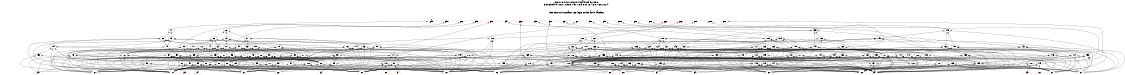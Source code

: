 # Network structure generated by ABC

digraph network {
size = "7.5,10";
center = true;
edge [dir = back];

{
  node [shape = plaintext];
  edge [style = invis];
  LevelTitle1 [label=""];
  LevelTitle2 [label=""];
  Level6 [label = ""];
  Level5 [label = ""];
  Level4 [label = ""];
  Level3 [label = ""];
  Level2 [label = ""];
  Level1 [label = ""];
  Level0 [label = ""];
  LevelTitle1 ->  LevelTitle2 ->  Level6 ->  Level5 ->  Level4 ->  Level3 ->  Level2 ->  Level1 ->  Level0;
}

{
  rank = same;
  LevelTitle1;
  title1 [shape=plaintext,
          fontsize=20,
          fontname = "Times-Roman",
          label="Network structure visualized by ABC\nBenchmark \"top\". Time was Wed Oct 16 16:07:38 2024. "
         ];
}

{
  rank = same;
  LevelTitle2;
  title2 [shape=plaintext,
          fontsize=18,
          fontname = "Times-Roman",
          label="The network contains 133 logic nodes and 0 latches.\n"
         ];
}

{
  rank = same;
  Level6;
  Node25 [label = "pa0", shape = invtriangle, color = coral, fillcolor = coral];
  Node26 [label = "pb0", shape = invtriangle, color = coral, fillcolor = coral];
  Node27 [label = "pc0", shape = invtriangle, color = coral, fillcolor = coral];
  Node28 [label = "pd0", shape = invtriangle, color = coral, fillcolor = coral];
  Node29 [label = "pe0", shape = invtriangle, color = coral, fillcolor = coral];
  Node30 [label = "pf0", shape = invtriangle, color = coral, fillcolor = coral];
  Node31 [label = "pg0", shape = invtriangle, color = coral, fillcolor = coral];
  Node32 [label = "ph0", shape = invtriangle, color = coral, fillcolor = coral];
  Node33 [label = "pi0", shape = invtriangle, color = coral, fillcolor = coral];
  Node34 [label = "pj0", shape = invtriangle, color = coral, fillcolor = coral];
  Node35 [label = "pz", shape = invtriangle, color = coral, fillcolor = coral];
  Node36 [label = "pk0", shape = invtriangle, color = coral, fillcolor = coral];
  Node37 [label = "pl0", shape = invtriangle, color = coral, fillcolor = coral];
  Node38 [label = "pm0", shape = invtriangle, color = coral, fillcolor = coral];
  Node39 [label = "pn0", shape = invtriangle, color = coral, fillcolor = coral];
  Node40 [label = "po0", shape = invtriangle, color = coral, fillcolor = coral];
  Node41 [label = "pp0", shape = invtriangle, color = coral, fillcolor = coral];
  Node42 [label = "pq0", shape = invtriangle, color = coral, fillcolor = coral];
  Node43 [label = "pr0", shape = invtriangle, color = coral, fillcolor = coral];
  Node44 [label = "ps0", shape = invtriangle, color = coral, fillcolor = coral];
  Node45 [label = "pt0", shape = invtriangle, color = coral, fillcolor = coral];
}

{
  rank = same;
  Level5;
  Node47 [label = "47\n", shape = ellipse];
  Node62 [label = "62\n", shape = ellipse];
  Node135 [label = "135\n", shape = ellipse];
  Node148 [label = "148\n", shape = ellipse];
}

{
  rank = same;
  Level4;
  Node48 [label = "48\n", shape = ellipse];
  Node56 [label = "56\n", shape = ellipse];
  Node63 [label = "63\n", shape = ellipse];
  Node78 [label = "78\n", shape = ellipse];
  Node91 [label = "91\n", shape = ellipse];
  Node105 [label = "105\n", shape = ellipse];
  Node119 [label = "119\n", shape = ellipse];
  Node136 [label = "136\n", shape = ellipse];
  Node149 [label = "149\n", shape = ellipse];
  Node154 [label = "154\n", shape = ellipse];
  Node160 [label = "160\n", shape = ellipse];
  Node167 [label = "167\n", shape = ellipse];
  Node173 [label = "173\n", shape = ellipse];
}

{
  rank = same;
  Level3;
  Node49 [label = "49\n", shape = ellipse];
  Node54 [label = "54\n", shape = ellipse];
  Node64 [label = "64\n", shape = ellipse];
  Node70 [label = "70\n", shape = ellipse];
  Node72 [label = "72\n", shape = ellipse];
  Node74 [label = "74\n", shape = ellipse];
  Node76 [label = "76\n", shape = ellipse];
  Node79 [label = "79\n", shape = ellipse];
  Node85 [label = "85\n", shape = ellipse];
  Node87 [label = "87\n", shape = ellipse];
  Node89 [label = "89\n", shape = ellipse];
  Node92 [label = "92\n", shape = ellipse];
  Node93 [label = "93\n", shape = ellipse];
  Node94 [label = "94\n", shape = ellipse];
  Node95 [label = "95\n", shape = ellipse];
  Node106 [label = "106\n", shape = ellipse];
  Node111 [label = "111\n", shape = ellipse];
  Node120 [label = "120\n", shape = ellipse];
  Node124 [label = "124\n", shape = ellipse];
  Node125 [label = "125\n", shape = ellipse];
  Node127 [label = "127\n", shape = ellipse];
  Node128 [label = "128\n", shape = ellipse];
  Node129 [label = "129\n", shape = ellipse];
  Node137 [label = "137\n", shape = ellipse];
  Node142 [label = "142\n", shape = ellipse];
  Node145 [label = "145\n", shape = ellipse];
  Node146 [label = "146\n", shape = ellipse];
  Node150 [label = "150\n", shape = ellipse];
  Node152 [label = "152\n", shape = ellipse];
  Node155 [label = "155\n", shape = ellipse];
  Node161 [label = "161\n", shape = ellipse];
  Node168 [label = "168\n", shape = ellipse];
  Node170 [label = "170\n", shape = ellipse];
  Node174 [label = "174\n", shape = ellipse];
}

{
  rank = same;
  Level2;
  Node50 [label = "50\n", shape = ellipse];
  Node55 [label = "55\n", shape = ellipse];
  Node57 [label = "57\n", shape = ellipse];
  Node65 [label = "65\n", shape = ellipse];
  Node69 [label = "69\n", shape = ellipse];
  Node71 [label = "71\n", shape = ellipse];
  Node73 [label = "73\n", shape = ellipse];
  Node75 [label = "75\n", shape = ellipse];
  Node77 [label = "77\n", shape = ellipse];
  Node80 [label = "80\n", shape = ellipse];
  Node81 [label = "81\n", shape = ellipse];
  Node82 [label = "82\n", shape = ellipse];
  Node83 [label = "83\n", shape = ellipse];
  Node86 [label = "86\n", shape = ellipse];
  Node90 [label = "90\n", shape = ellipse];
  Node96 [label = "96\n", shape = ellipse];
  Node98 [label = "98\n", shape = ellipse];
  Node107 [label = "107\n", shape = ellipse];
  Node109 [label = "109\n", shape = ellipse];
  Node110 [label = "110\n", shape = ellipse];
  Node112 [label = "112\n", shape = ellipse];
  Node113 [label = "113\n", shape = ellipse];
  Node117 [label = "117\n", shape = ellipse];
  Node121 [label = "121\n", shape = ellipse];
  Node126 [label = "126\n", shape = ellipse];
  Node130 [label = "130\n", shape = ellipse];
  Node132 [label = "132\n", shape = ellipse];
  Node133 [label = "133\n", shape = ellipse];
  Node134 [label = "134\n", shape = ellipse];
  Node138 [label = "138\n", shape = ellipse];
  Node140 [label = "140\n", shape = ellipse];
  Node141 [label = "141\n", shape = ellipse];
  Node143 [label = "143\n", shape = ellipse];
  Node144 [label = "144\n", shape = ellipse];
  Node147 [label = "147\n", shape = ellipse];
  Node151 [label = "151\n", shape = ellipse];
  Node153 [label = "153\n", shape = ellipse];
  Node156 [label = "156\n", shape = ellipse];
  Node158 [label = "158\n", shape = ellipse];
  Node162 [label = "162\n", shape = ellipse];
  Node164 [label = "164\n", shape = ellipse];
  Node169 [label = "169\n", shape = ellipse];
  Node171 [label = "171\n", shape = ellipse];
  Node175 [label = "175\n", shape = ellipse];
  Node176 [label = "176\n", shape = ellipse];
}

{
  rank = same;
  Level1;
  Node51 [label = "51\n", shape = ellipse];
  Node52 [label = "52\n", shape = ellipse];
  Node53 [label = "53\n", shape = ellipse];
  Node58 [label = "58\n", shape = ellipse];
  Node59 [label = "59\n", shape = ellipse];
  Node60 [label = "60\n", shape = ellipse];
  Node61 [label = "61\n", shape = ellipse];
  Node66 [label = "66\n", shape = ellipse];
  Node67 [label = "67\n", shape = ellipse];
  Node68 [label = "68\n", shape = ellipse];
  Node84 [label = "84\n", shape = ellipse];
  Node88 [label = "88\n", shape = ellipse];
  Node97 [label = "97\n", shape = ellipse];
  Node99 [label = "99\n", shape = ellipse];
  Node100 [label = "100\n", shape = ellipse];
  Node101 [label = "101\n", shape = ellipse];
  Node102 [label = "102\n", shape = ellipse];
  Node103 [label = "103\n", shape = ellipse];
  Node104 [label = "104\n", shape = ellipse];
  Node108 [label = "108\n", shape = ellipse];
  Node114 [label = "114\n", shape = ellipse];
  Node115 [label = "115\n", shape = ellipse];
  Node116 [label = "116\n", shape = ellipse];
  Node118 [label = "118\n", shape = ellipse];
  Node122 [label = "122\n", shape = ellipse];
  Node123 [label = "123\n", shape = ellipse];
  Node131 [label = "131\n", shape = ellipse];
  Node139 [label = "139\n", shape = ellipse];
  Node157 [label = "157\n", shape = ellipse];
  Node159 [label = "159\n", shape = ellipse];
  Node163 [label = "163\n", shape = ellipse];
  Node165 [label = "165\n", shape = ellipse];
  Node166 [label = "166\n", shape = ellipse];
  Node172 [label = "172\n", shape = ellipse];
  Node177 [label = "177\n", shape = ellipse];
  Node178 [label = "178\n", shape = ellipse];
  Node179 [label = "179\n", shape = ellipse];
}

{
  rank = same;
  Level0;
  Node1 [label = "pp", shape = triangle, color = coral, fillcolor = coral];
  Node2 [label = "pq", shape = triangle, color = coral, fillcolor = coral];
  Node3 [label = "pr", shape = triangle, color = coral, fillcolor = coral];
  Node4 [label = "ps", shape = triangle, color = coral, fillcolor = coral];
  Node5 [label = "pt", shape = triangle, color = coral, fillcolor = coral];
  Node6 [label = "pu", shape = triangle, color = coral, fillcolor = coral];
  Node7 [label = "pv", shape = triangle, color = coral, fillcolor = coral];
  Node8 [label = "pw", shape = triangle, color = coral, fillcolor = coral];
  Node9 [label = "px", shape = triangle, color = coral, fillcolor = coral];
  Node10 [label = "py", shape = triangle, color = coral, fillcolor = coral];
  Node11 [label = "pa", shape = triangle, color = coral, fillcolor = coral];
  Node12 [label = "pb", shape = triangle, color = coral, fillcolor = coral];
  Node13 [label = "pc", shape = triangle, color = coral, fillcolor = coral];
  Node14 [label = "pe", shape = triangle, color = coral, fillcolor = coral];
  Node15 [label = "pf", shape = triangle, color = coral, fillcolor = coral];
  Node16 [label = "pg", shape = triangle, color = coral, fillcolor = coral];
  Node17 [label = "ph", shape = triangle, color = coral, fillcolor = coral];
  Node18 [label = "pi", shape = triangle, color = coral, fillcolor = coral];
  Node19 [label = "pj", shape = triangle, color = coral, fillcolor = coral];
  Node20 [label = "pk", shape = triangle, color = coral, fillcolor = coral];
  Node21 [label = "pl", shape = triangle, color = coral, fillcolor = coral];
  Node22 [label = "pm", shape = triangle, color = coral, fillcolor = coral];
  Node23 [label = "pn", shape = triangle, color = coral, fillcolor = coral];
  Node24 [label = "po", shape = triangle, color = coral, fillcolor = coral];
}

title1 -> title2 [style = invis];
title2 -> Node25 [style = invis];
title2 -> Node26 [style = invis];
title2 -> Node27 [style = invis];
title2 -> Node28 [style = invis];
title2 -> Node29 [style = invis];
title2 -> Node30 [style = invis];
title2 -> Node31 [style = invis];
title2 -> Node32 [style = invis];
title2 -> Node33 [style = invis];
title2 -> Node34 [style = invis];
title2 -> Node35 [style = invis];
title2 -> Node36 [style = invis];
title2 -> Node37 [style = invis];
title2 -> Node38 [style = invis];
title2 -> Node39 [style = invis];
title2 -> Node40 [style = invis];
title2 -> Node41 [style = invis];
title2 -> Node42 [style = invis];
title2 -> Node43 [style = invis];
title2 -> Node44 [style = invis];
title2 -> Node45 [style = invis];
Node25 -> Node26 [style = invis];
Node26 -> Node27 [style = invis];
Node27 -> Node28 [style = invis];
Node28 -> Node29 [style = invis];
Node29 -> Node30 [style = invis];
Node30 -> Node31 [style = invis];
Node31 -> Node32 [style = invis];
Node32 -> Node33 [style = invis];
Node33 -> Node34 [style = invis];
Node34 -> Node35 [style = invis];
Node35 -> Node36 [style = invis];
Node36 -> Node37 [style = invis];
Node37 -> Node38 [style = invis];
Node38 -> Node39 [style = invis];
Node39 -> Node40 [style = invis];
Node40 -> Node41 [style = invis];
Node41 -> Node42 [style = invis];
Node42 -> Node43 [style = invis];
Node43 -> Node44 [style = invis];
Node44 -> Node45 [style = invis];
Node25 -> Node47 [style = solid];
Node26 -> Node57 [style = solid];
Node27 -> Node62 [style = solid];
Node28 -> Node96 [style = solid];
Node29 -> Node98 [style = solid];
Node30 -> Node101 [style = solid];
Node31 -> Node102 [style = solid];
Node32 -> Node103 [style = solid];
Node33 -> Node104 [style = solid];
Node34 -> Node105 [style = solid];
Node35 -> Node117 [style = solid];
Node36 -> Node119 [style = solid];
Node37 -> Node129 [style = solid];
Node38 -> Node135 [style = solid];
Node39 -> Node148 [style = solid];
Node40 -> Node154 [style = solid];
Node41 -> Node160 [style = solid];
Node42 -> Node167 [style = solid];
Node43 -> Node173 [style = solid];
Node44 -> Node178 [style = solid];
Node45 -> Node179 [style = solid];
Node47 -> Node48 [style = solid];
Node47 -> Node56 [style = solid];
Node48 -> Node49 [style = solid];
Node48 -> Node54 [style = solid];
Node48 -> Node55 [style = solid];
Node48 -> Node4 [style = solid];
Node48 -> Node6 [style = solid];
Node49 -> Node50 [style = solid];
Node49 -> Node53 [style = solid];
Node50 -> Node51 [style = solid];
Node50 -> Node52 [style = solid];
Node50 -> Node4 [style = solid];
Node50 -> Node5 [style = solid];
Node50 -> Node6 [style = solid];
Node51 -> Node4 [style = solid];
Node51 -> Node5 [style = solid];
Node51 -> Node7 [style = solid];
Node51 -> Node15 [style = solid];
Node52 -> Node2 [style = solid];
Node52 -> Node7 [style = solid];
Node52 -> Node8 [style = solid];
Node53 -> Node5 [style = solid];
Node53 -> Node6 [style = solid];
Node53 -> Node7 [style = solid];
Node53 -> Node10 [style = solid];
Node53 -> Node15 [style = solid];
Node54 -> Node55 [style = solid];
Node54 -> Node5 [style = solid];
Node54 -> Node7 [style = solid];
Node54 -> Node10 [style = solid];
Node55 -> Node52 [style = solid];
Node55 -> Node8 [style = solid];
Node56 -> Node49 [style = solid];
Node56 -> Node4 [style = solid];
Node56 -> Node5 [style = solid];
Node56 -> Node7 [style = solid];
Node56 -> Node10 [style = solid];
Node57 -> Node58 [style = solid];
Node57 -> Node59 [style = solid];
Node57 -> Node60 [style = solid];
Node57 -> Node61 [style = solid];
Node57 -> Node8 [style = solid];
Node58 -> Node7 [style = solid];
Node58 -> Node10 [style = solid];
Node59 -> Node4 [style = solid];
Node59 -> Node5 [style = solid];
Node60 -> Node5 [style = solid];
Node60 -> Node6 [style = solid];
Node60 -> Node7 [style = solid];
Node60 -> Node16 [style = solid];
Node61 -> Node4 [style = solid];
Node61 -> Node5 [style = solid];
Node61 -> Node7 [style = solid];
Node61 -> Node10 [style = solid];
Node62 -> Node63 [style = solid];
Node62 -> Node78 [style = solid];
Node62 -> Node91 [style = solid];
Node63 -> Node64 [style = solid];
Node63 -> Node70 [style = solid];
Node63 -> Node72 [style = solid];
Node63 -> Node74 [style = solid];
Node63 -> Node76 [style = solid];
Node64 -> Node65 [style = solid];
Node64 -> Node69 [style = solid];
Node64 -> Node4 [style = solid];
Node64 -> Node5 [style = solid];
Node64 -> Node6 [style = solid];
Node65 -> Node66 [style = solid];
Node65 -> Node67 [style = solid];
Node65 -> Node68 [style = solid];
Node65 -> Node8 [style = solid];
Node66 -> Node6 [style = solid];
Node66 -> Node7 [style = solid];
Node67 -> Node2 [style = solid];
Node67 -> Node4 [style = solid];
Node67 -> Node5 [style = solid];
Node67 -> Node7 [style = solid];
Node67 -> Node10 [style = solid];
Node68 -> Node5 [style = solid];
Node68 -> Node6 [style = solid];
Node68 -> Node7 [style = solid];
Node69 -> Node66 [style = solid];
Node69 -> Node61 [style = solid];
Node69 -> Node67 [style = solid];
Node69 -> Node8 [style = solid];
Node69 -> Node17 [style = solid];
Node70 -> Node69 [style = solid];
Node70 -> Node71 [style = solid];
Node70 -> Node61 [style = solid];
Node70 -> Node5 [style = solid];
Node71 -> Node66 [style = solid];
Node71 -> Node67 [style = solid];
Node71 -> Node68 [style = solid];
Node71 -> Node2 [style = solid];
Node71 -> Node8 [style = solid];
Node72 -> Node71 [style = solid];
Node72 -> Node73 [style = solid];
Node72 -> Node6 [style = solid];
Node72 -> Node8 [style = solid];
Node73 -> Node66 [style = solid];
Node73 -> Node67 [style = solid];
Node73 -> Node8 [style = solid];
Node73 -> Node17 [style = solid];
Node74 -> Node75 [style = solid];
Node74 -> Node68 [style = solid];
Node74 -> Node4 [style = solid];
Node74 -> Node5 [style = solid];
Node75 -> Node66 [style = solid];
Node75 -> Node61 [style = solid];
Node75 -> Node67 [style = solid];
Node75 -> Node8 [style = solid];
Node76 -> Node73 [style = solid];
Node76 -> Node77 [style = solid];
Node76 -> Node4 [style = solid];
Node76 -> Node6 [style = solid];
Node77 -> Node66 [style = solid];
Node77 -> Node61 [style = solid];
Node77 -> Node67 [style = solid];
Node77 -> Node8 [style = solid];
Node78 -> Node79 [style = solid];
Node78 -> Node85 [style = solid];
Node78 -> Node87 [style = solid];
Node78 -> Node89 [style = solid];
Node79 -> Node80 [style = solid];
Node79 -> Node81 [style = solid];
Node79 -> Node82 [style = solid];
Node79 -> Node83 [style = solid];
Node79 -> Node84 [style = solid];
Node80 -> Node67 [style = solid];
Node80 -> Node6 [style = solid];
Node80 -> Node7 [style = solid];
Node80 -> Node8 [style = solid];
Node81 -> Node68 [style = solid];
Node81 -> Node2 [style = solid];
Node82 -> Node66 [style = solid];
Node82 -> Node67 [style = solid];
Node82 -> Node5 [style = solid];
Node82 -> Node8 [style = solid];
Node83 -> Node66 [style = solid];
Node83 -> Node67 [style = solid];
Node83 -> Node4 [style = solid];
Node83 -> Node8 [style = solid];
Node84 -> Node2 [style = solid];
Node84 -> Node8 [style = solid];
Node85 -> Node73 [style = solid];
Node85 -> Node86 [style = solid];
Node85 -> Node61 [style = solid];
Node85 -> Node5 [style = solid];
Node86 -> Node66 [style = solid];
Node86 -> Node67 [style = solid];
Node86 -> Node2 [style = solid];
Node86 -> Node8 [style = solid];
Node86 -> Node17 [style = solid];
Node87 -> Node80 [style = solid];
Node87 -> Node81 [style = solid];
Node87 -> Node82 [style = solid];
Node87 -> Node83 [style = solid];
Node87 -> Node88 [style = solid];
Node88 -> Node2 [style = solid];
Node88 -> Node17 [style = solid];
Node89 -> Node82 [style = solid];
Node89 -> Node83 [style = solid];
Node89 -> Node90 [style = solid];
Node89 -> Node88 [style = solid];
Node90 -> Node66 [style = solid];
Node90 -> Node61 [style = solid];
Node90 -> Node67 [style = solid];
Node90 -> Node2 [style = solid];
Node90 -> Node8 [style = solid];
Node91 -> Node92 [style = solid];
Node91 -> Node93 [style = solid];
Node91 -> Node94 [style = solid];
Node91 -> Node95 [style = solid];
Node92 -> Node71 [style = solid];
Node92 -> Node77 [style = solid];
Node92 -> Node2 [style = solid];
Node92 -> Node4 [style = solid];
Node93 -> Node69 [style = solid];
Node93 -> Node77 [style = solid];
Node93 -> Node5 [style = solid];
Node93 -> Node6 [style = solid];
Node94 -> Node65 [style = solid];
Node94 -> Node86 [style = solid];
Node94 -> Node4 [style = solid];
Node94 -> Node8 [style = solid];
Node95 -> Node75 [style = solid];
Node95 -> Node86 [style = solid];
Node95 -> Node68 [style = solid];
Node95 -> Node2 [style = solid];
Node95 -> Node6 [style = solid];
Node96 -> Node97 [style = solid];
Node96 -> Node5 [style = solid];
Node96 -> Node6 [style = solid];
Node96 -> Node8 [style = solid];
Node97 -> Node4 [style = solid];
Node97 -> Node6 [style = solid];
Node97 -> Node7 [style = solid];
Node97 -> Node18 [style = solid];
Node98 -> Node59 [style = solid];
Node98 -> Node99 [style = solid];
Node98 -> Node100 [style = solid];
Node98 -> Node6 [style = solid];
Node98 -> Node7 [style = solid];
Node99 -> Node6 [style = solid];
Node99 -> Node8 [style = solid];
Node99 -> Node19 [style = solid];
Node100 -> Node4 [style = solid];
Node100 -> Node5 [style = solid];
Node100 -> Node7 [style = solid];
Node100 -> Node19 [style = solid];
Node101 -> Node11 [style = solid];
Node101 -> Node20 [style = solid];
Node102 -> Node11 [style = solid];
Node102 -> Node20 [style = solid];
Node102 -> Node21 [style = solid];
Node102 -> Node22 [style = solid];
Node102 -> Node23 [style = solid];
Node103 -> Node11 [style = solid];
Node103 -> Node20 [style = solid];
Node103 -> Node21 [style = solid];
Node103 -> Node22 [style = solid];
Node104 -> Node11 [style = solid];
Node104 -> Node20 [style = solid];
Node104 -> Node21 [style = solid];
Node104 -> Node22 [style = solid];
Node104 -> Node23 [style = solid];
Node105 -> Node106 [style = solid];
Node105 -> Node111 [style = solid];
Node105 -> Node113 [style = solid];
Node105 -> Node115 [style = solid];
Node105 -> Node116 [style = solid];
Node106 -> Node107 [style = solid];
Node106 -> Node109 [style = solid];
Node106 -> Node110 [style = solid];
Node106 -> Node21 [style = solid];
Node106 -> Node22 [style = solid];
Node107 -> Node108 [style = solid];
Node107 -> Node11 [style = solid];
Node107 -> Node24 [style = solid];
Node108 -> Node20 [style = solid];
Node108 -> Node21 [style = solid];
Node108 -> Node22 [style = solid];
Node108 -> Node23 [style = solid];
Node109 -> Node108 [style = solid];
Node109 -> Node9 [style = solid];
Node109 -> Node11 [style = solid];
Node110 -> Node108 [style = solid];
Node110 -> Node11 [style = solid];
Node110 -> Node23 [style = solid];
Node110 -> Node24 [style = solid];
Node111 -> Node107 [style = solid];
Node111 -> Node109 [style = solid];
Node111 -> Node112 [style = solid];
Node111 -> Node20 [style = solid];
Node111 -> Node21 [style = solid];
Node112 -> Node108 [style = solid];
Node112 -> Node9 [style = solid];
Node112 -> Node11 [style = solid];
Node112 -> Node23 [style = solid];
Node112 -> Node24 [style = solid];
Node113 -> Node114 [style = solid];
Node113 -> Node9 [style = solid];
Node113 -> Node11 [style = solid];
Node113 -> Node21 [style = solid];
Node113 -> Node24 [style = solid];
Node114 -> Node9 [style = solid];
Node114 -> Node11 [style = solid];
Node114 -> Node20 [style = solid];
Node114 -> Node22 [style = solid];
Node114 -> Node24 [style = solid];
Node115 -> Node9 [style = solid];
Node115 -> Node11 [style = solid];
Node115 -> Node22 [style = solid];
Node115 -> Node23 [style = solid];
Node115 -> Node24 [style = solid];
Node116 -> Node9 [style = solid];
Node116 -> Node11 [style = solid];
Node116 -> Node20 [style = solid];
Node116 -> Node23 [style = solid];
Node116 -> Node24 [style = solid];
Node117 -> Node118 [style = solid];
Node117 -> Node6 [style = solid];
Node117 -> Node7 [style = solid];
Node117 -> Node8 [style = solid];
Node117 -> Node14 [style = solid];
Node118 -> Node4 [style = solid];
Node118 -> Node5 [style = solid];
Node118 -> Node6 [style = solid];
Node118 -> Node7 [style = solid];
Node118 -> Node14 [style = solid];
Node119 -> Node120 [style = solid];
Node119 -> Node124 [style = solid];
Node119 -> Node125 [style = solid];
Node119 -> Node127 [style = solid];
Node119 -> Node128 [style = solid];
Node120 -> Node121 [style = solid];
Node120 -> Node108 [style = solid];
Node120 -> Node123 [style = solid];
Node120 -> Node1 [style = solid];
Node120 -> Node21 [style = solid];
Node121 -> Node122 [style = solid];
Node121 -> Node1 [style = solid];
Node121 -> Node9 [style = solid];
Node121 -> Node11 [style = solid];
Node121 -> Node24 [style = solid];
Node122 -> Node2 [style = solid];
Node122 -> Node3 [style = solid];
Node123 -> Node22 [style = solid];
Node123 -> Node23 [style = solid];
Node123 -> Node24 [style = solid];
Node124 -> Node121 [style = solid];
Node124 -> Node123 [style = solid];
Node124 -> Node9 [style = solid];
Node124 -> Node21 [style = solid];
Node125 -> Node121 [style = solid];
Node125 -> Node126 [style = solid];
Node125 -> Node108 [style = solid];
Node125 -> Node9 [style = solid];
Node125 -> Node20 [style = solid];
Node126 -> Node122 [style = solid];
Node126 -> Node1 [style = solid];
Node127 -> Node121 [style = solid];
Node127 -> Node108 [style = solid];
Node127 -> Node123 [style = solid];
Node127 -> Node1 [style = solid];
Node127 -> Node21 [style = solid];
Node128 -> Node121 [style = solid];
Node128 -> Node122 [style = solid];
Node128 -> Node1 [style = solid];
Node128 -> Node20 [style = solid];
Node129 -> Node130 [style = solid];
Node129 -> Node132 [style = solid];
Node129 -> Node133 [style = solid];
Node129 -> Node134 [style = solid];
Node130 -> Node108 [style = solid];
Node130 -> Node131 [style = solid];
Node130 -> Node2 [style = solid];
Node130 -> Node9 [style = solid];
Node131 -> Node1 [style = solid];
Node131 -> Node2 [style = solid];
Node131 -> Node11 [style = solid];
Node131 -> Node24 [style = solid];
Node132 -> Node131 [style = solid];
Node132 -> Node2 [style = solid];
Node132 -> Node9 [style = solid];
Node132 -> Node24 [style = solid];
Node133 -> Node108 [style = solid];
Node133 -> Node131 [style = solid];
Node133 -> Node1 [style = solid];
Node133 -> Node24 [style = solid];
Node134 -> Node108 [style = solid];
Node134 -> Node131 [style = solid];
Node134 -> Node1 [style = solid];
Node134 -> Node2 [style = solid];
Node134 -> Node9 [style = solid];
Node135 -> Node136 [style = solid];
Node135 -> Node142 [style = solid];
Node135 -> Node145 [style = solid];
Node135 -> Node146 [style = solid];
Node136 -> Node137 [style = solid];
Node136 -> Node140 [style = solid];
Node136 -> Node141 [style = solid];
Node137 -> Node138 [style = solid];
Node137 -> Node108 [style = solid];
Node137 -> Node20 [style = solid];
Node137 -> Node21 [style = solid];
Node138 -> Node139 [style = solid];
Node138 -> Node24 [style = solid];
Node139 -> Node1 [style = solid];
Node139 -> Node2 [style = solid];
Node139 -> Node3 [style = solid];
Node139 -> Node11 [style = solid];
Node139 -> Node24 [style = solid];
Node140 -> Node108 [style = solid];
Node140 -> Node123 [style = solid];
Node140 -> Node139 [style = solid];
Node140 -> Node9 [style = solid];
Node140 -> Node24 [style = solid];
Node141 -> Node108 [style = solid];
Node141 -> Node123 [style = solid];
Node141 -> Node139 [style = solid];
Node141 -> Node3 [style = solid];
Node141 -> Node24 [style = solid];
Node142 -> Node143 [style = solid];
Node142 -> Node144 [style = solid];
Node142 -> Node108 [style = solid];
Node142 -> Node3 [style = solid];
Node142 -> Node9 [style = solid];
Node143 -> Node123 [style = solid];
Node143 -> Node139 [style = solid];
Node143 -> Node3 [style = solid];
Node144 -> Node139 [style = solid];
Node144 -> Node1 [style = solid];
Node144 -> Node2 [style = solid];
Node144 -> Node3 [style = solid];
Node145 -> Node138 [style = solid];
Node145 -> Node3 [style = solid];
Node145 -> Node9 [style = solid];
Node145 -> Node20 [style = solid];
Node145 -> Node21 [style = solid];
Node146 -> Node147 [style = solid];
Node146 -> Node108 [style = solid];
Node146 -> Node3 [style = solid];
Node146 -> Node20 [style = solid];
Node146 -> Node21 [style = solid];
Node147 -> Node139 [style = solid];
Node147 -> Node9 [style = solid];
Node148 -> Node149 [style = solid];
Node148 -> Node150 [style = solid];
Node148 -> Node152 [style = solid];
Node148 -> Node1 [style = solid];
Node149 -> Node150 [style = solid];
Node149 -> Node151 [style = solid];
Node149 -> Node122 [style = solid];
Node149 -> Node4 [style = solid];
Node149 -> Node24 [style = solid];
Node150 -> Node151 [style = solid];
Node150 -> Node122 [style = solid];
Node150 -> Node1 [style = solid];
Node150 -> Node11 [style = solid];
Node150 -> Node24 [style = solid];
Node151 -> Node108 [style = solid];
Node151 -> Node9 [style = solid];
Node152 -> Node151 [style = solid];
Node152 -> Node153 [style = solid];
Node152 -> Node4 [style = solid];
Node152 -> Node11 [style = solid];
Node153 -> Node122 [style = solid];
Node153 -> Node1 [style = solid];
Node153 -> Node4 [style = solid];
Node153 -> Node11 [style = solid];
Node153 -> Node24 [style = solid];
Node154 -> Node155 [style = solid];
Node154 -> Node158 [style = solid];
Node154 -> Node108 [style = solid];
Node154 -> Node159 [style = solid];
Node154 -> Node9 [style = solid];
Node155 -> Node156 [style = solid];
Node155 -> Node3 [style = solid];
Node155 -> Node5 [style = solid];
Node155 -> Node11 [style = solid];
Node156 -> Node157 [style = solid];
Node156 -> Node1 [style = solid];
Node156 -> Node6 [style = solid];
Node156 -> Node7 [style = solid];
Node156 -> Node24 [style = solid];
Node157 -> Node2 [style = solid];
Node157 -> Node4 [style = solid];
Node158 -> Node157 [style = solid];
Node158 -> Node1 [style = solid];
Node158 -> Node3 [style = solid];
Node158 -> Node24 [style = solid];
Node159 -> Node5 [style = solid];
Node159 -> Node11 [style = solid];
Node160 -> Node161 [style = solid];
Node160 -> Node164 [style = solid];
Node160 -> Node166 [style = solid];
Node161 -> Node162 [style = solid];
Node161 -> Node108 [style = solid];
Node161 -> Node6 [style = solid];
Node161 -> Node9 [style = solid];
Node161 -> Node11 [style = solid];
Node162 -> Node163 [style = solid];
Node162 -> Node3 [style = solid];
Node162 -> Node4 [style = solid];
Node162 -> Node5 [style = solid];
Node162 -> Node24 [style = solid];
Node163 -> Node1 [style = solid];
Node163 -> Node2 [style = solid];
Node164 -> Node157 [style = solid];
Node164 -> Node165 [style = solid];
Node164 -> Node6 [style = solid];
Node164 -> Node11 [style = solid];
Node165 -> Node1 [style = solid];
Node165 -> Node3 [style = solid];
Node165 -> Node5 [style = solid];
Node165 -> Node24 [style = solid];
Node166 -> Node9 [style = solid];
Node166 -> Node20 [style = solid];
Node166 -> Node21 [style = solid];
Node166 -> Node22 [style = solid];
Node166 -> Node23 [style = solid];
Node167 -> Node168 [style = solid];
Node167 -> Node170 [style = solid];
Node168 -> Node169 [style = solid];
Node168 -> Node166 [style = solid];
Node168 -> Node6 [style = solid];
Node168 -> Node11 [style = solid];
Node168 -> Node24 [style = solid];
Node169 -> Node163 [style = solid];
Node169 -> Node3 [style = solid];
Node169 -> Node4 [style = solid];
Node169 -> Node5 [style = solid];
Node169 -> Node7 [style = solid];
Node170 -> Node171 [style = solid];
Node170 -> Node108 [style = solid];
Node170 -> Node7 [style = solid];
Node170 -> Node9 [style = solid];
Node170 -> Node11 [style = solid];
Node171 -> Node163 [style = solid];
Node171 -> Node172 [style = solid];
Node171 -> Node24 [style = solid];
Node172 -> Node3 [style = solid];
Node172 -> Node4 [style = solid];
Node172 -> Node5 [style = solid];
Node172 -> Node6 [style = solid];
Node173 -> Node174 [style = solid];
Node173 -> Node175 [style = solid];
Node173 -> Node176 [style = solid];
Node173 -> Node6 [style = solid];
Node174 -> Node175 [style = solid];
Node174 -> Node4 [style = solid];
Node174 -> Node5 [style = solid];
Node174 -> Node7 [style = solid];
Node174 -> Node10 [style = solid];
Node175 -> Node58 [style = solid];
Node175 -> Node59 [style = solid];
Node175 -> Node6 [style = solid];
Node175 -> Node11 [style = solid];
Node176 -> Node177 [style = solid];
Node176 -> Node4 [style = solid];
Node176 -> Node6 [style = solid];
Node176 -> Node8 [style = solid];
Node176 -> Node11 [style = solid];
Node177 -> Node5 [style = solid];
Node177 -> Node7 [style = solid];
Node177 -> Node8 [style = solid];
Node177 -> Node10 [style = solid];
Node177 -> Node11 [style = solid];
Node178 -> Node9 [style = solid];
Node178 -> Node11 [style = solid];
Node178 -> Node12 [style = solid];
Node179 -> Node10 [style = solid];
Node179 -> Node11 [style = solid];
Node179 -> Node13 [style = solid];
}

